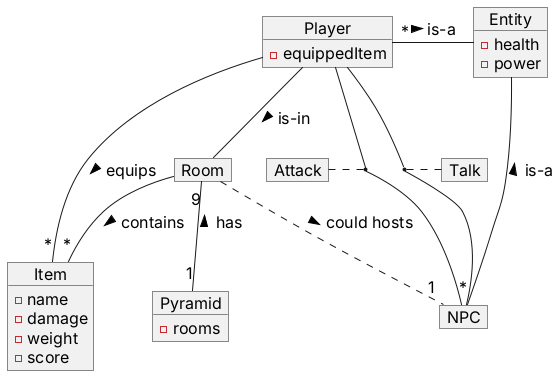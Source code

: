 @startuml Domain Model
skinparam DefaultFontName Inter
skinparam DefaultFontSize 16
skinparam DefaultFontStyle bold
skinparam ArrowThickness 1
hide empty members

object "Player" as Main_Character {
  - equippedItem
}
object Entity {
  - health
  - power
}
object Attack
object Talk
object Item {
  - name
  - damage 
  - weight 
  - score
}
object NPC 
object Pyramid {
  - rooms
}
object Room 

Entity -- "*" Main_Character : is-a <
Entity -- "*" NPC : is-a <
Main_Character -- Room : is-in >
Main_Character -- "*" Item : equips >
(Main_Character,NPC) .. Attack
(Main_Character,NPC) .. Talk
Room -- "*" Item : contains >
Room .. "1" NPC : could hosts >
Pyramid "1" -- "9" Room : has >

Main_Character -[hidden]down- Room
Entity -[hidden]left- Main_Character
Pyramid -[hidden]up- Room

@enduml
